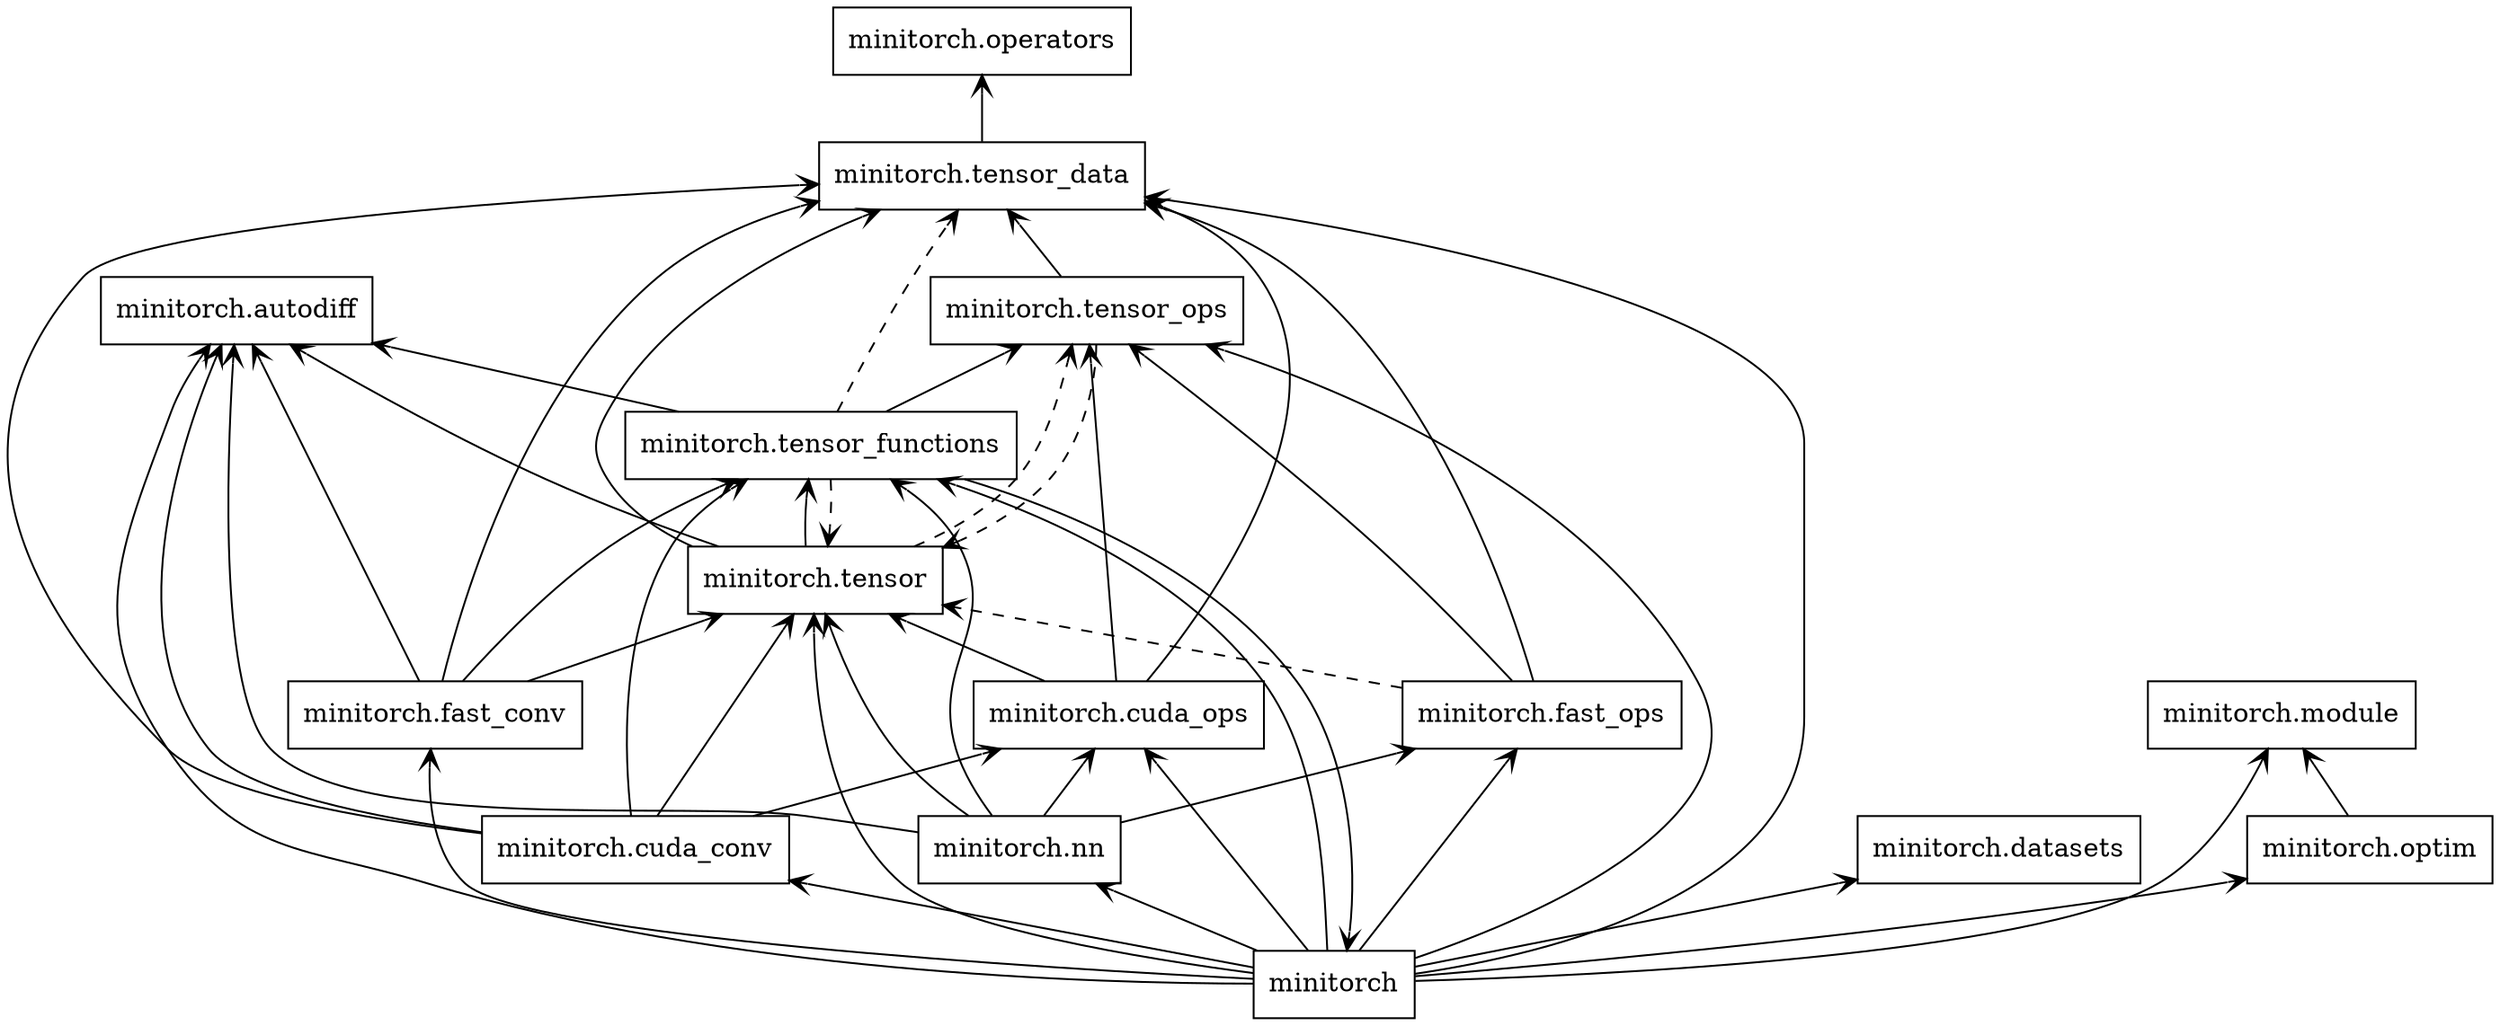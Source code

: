 digraph "packages" {
rankdir=BT
charset="utf-8"
"minitorch" [color="black", label=<minitorch>, shape="box", style="solid"];
"minitorch.autodiff" [color="black", label=<minitorch.autodiff>, shape="box", style="solid"];
"minitorch.cuda_conv" [color="black", label=<minitorch.cuda_conv>, shape="box", style="solid"];
"minitorch.cuda_ops" [color="black", label=<minitorch.cuda_ops>, shape="box", style="solid"];
"minitorch.datasets" [color="black", label=<minitorch.datasets>, shape="box", style="solid"];
"minitorch.fast_conv" [color="black", label=<minitorch.fast_conv>, shape="box", style="solid"];
"minitorch.fast_ops" [color="black", label=<minitorch.fast_ops>, shape="box", style="solid"];
"minitorch.module" [color="black", label=<minitorch.module>, shape="box", style="solid"];
"minitorch.nn" [color="black", label=<minitorch.nn>, shape="box", style="solid"];
"minitorch.operators" [color="black", label=<minitorch.operators>, shape="box", style="solid"];
"minitorch.optim" [color="black", label=<minitorch.optim>, shape="box", style="solid"];
"minitorch.tensor" [color="black", label=<minitorch.tensor>, shape="box", style="solid"];
"minitorch.tensor_data" [color="black", label=<minitorch.tensor_data>, shape="box", style="solid"];
"minitorch.tensor_functions" [color="black", label=<minitorch.tensor_functions>, shape="box", style="solid"];
"minitorch.tensor_ops" [color="black", label=<minitorch.tensor_ops>, shape="box", style="solid"];
"minitorch" -> "minitorch.autodiff" [arrowhead="open", arrowtail="none"];
"minitorch" -> "minitorch.cuda_conv" [arrowhead="open", arrowtail="none"];
"minitorch" -> "minitorch.cuda_ops" [arrowhead="open", arrowtail="none"];
"minitorch" -> "minitorch.datasets" [arrowhead="open", arrowtail="none"];
"minitorch" -> "minitorch.fast_conv" [arrowhead="open", arrowtail="none"];
"minitorch" -> "minitorch.fast_ops" [arrowhead="open", arrowtail="none"];
"minitorch" -> "minitorch.module" [arrowhead="open", arrowtail="none"];
"minitorch" -> "minitorch.nn" [arrowhead="open", arrowtail="none"];
"minitorch" -> "minitorch.optim" [arrowhead="open", arrowtail="none"];
"minitorch" -> "minitorch.tensor" [arrowhead="open", arrowtail="none"];
"minitorch" -> "minitorch.tensor_data" [arrowhead="open", arrowtail="none"];
"minitorch" -> "minitorch.tensor_functions" [arrowhead="open", arrowtail="none"];
"minitorch" -> "minitorch.tensor_ops" [arrowhead="open", arrowtail="none"];
"minitorch.cuda_conv" -> "minitorch.autodiff" [arrowhead="open", arrowtail="none"];
"minitorch.cuda_conv" -> "minitorch.cuda_ops" [arrowhead="open", arrowtail="none"];
"minitorch.cuda_conv" -> "minitorch.tensor" [arrowhead="open", arrowtail="none"];
"minitorch.cuda_conv" -> "minitorch.tensor_data" [arrowhead="open", arrowtail="none"];
"minitorch.cuda_conv" -> "minitorch.tensor_functions" [arrowhead="open", arrowtail="none"];
"minitorch.cuda_ops" -> "minitorch.tensor" [arrowhead="open", arrowtail="none"];
"minitorch.cuda_ops" -> "minitorch.tensor_data" [arrowhead="open", arrowtail="none"];
"minitorch.cuda_ops" -> "minitorch.tensor_ops" [arrowhead="open", arrowtail="none"];
"minitorch.fast_conv" -> "minitorch.autodiff" [arrowhead="open", arrowtail="none"];
"minitorch.fast_conv" -> "minitorch.tensor" [arrowhead="open", arrowtail="none"];
"minitorch.fast_conv" -> "minitorch.tensor_data" [arrowhead="open", arrowtail="none"];
"minitorch.fast_conv" -> "minitorch.tensor_functions" [arrowhead="open", arrowtail="none"];
"minitorch.fast_ops" -> "minitorch.tensor_data" [arrowhead="open", arrowtail="none"];
"minitorch.fast_ops" -> "minitorch.tensor_ops" [arrowhead="open", arrowtail="none"];
"minitorch.nn" -> "minitorch.autodiff" [arrowhead="open", arrowtail="none"];
"minitorch.nn" -> "minitorch.cuda_ops" [arrowhead="open", arrowtail="none"];
"minitorch.nn" -> "minitorch.fast_ops" [arrowhead="open", arrowtail="none"];
"minitorch.nn" -> "minitorch.tensor" [arrowhead="open", arrowtail="none"];
"minitorch.nn" -> "minitorch.tensor_functions" [arrowhead="open", arrowtail="none"];
"minitorch.optim" -> "minitorch.module" [arrowhead="open", arrowtail="none"];
"minitorch.tensor" -> "minitorch.autodiff" [arrowhead="open", arrowtail="none"];
"minitorch.tensor" -> "minitorch.tensor_data" [arrowhead="open", arrowtail="none"];
"minitorch.tensor" -> "minitorch.tensor_functions" [arrowhead="open", arrowtail="none"];
"minitorch.tensor_data" -> "minitorch.operators" [arrowhead="open", arrowtail="none"];
"minitorch.tensor_functions" -> "minitorch" [arrowhead="open", arrowtail="none"];
"minitorch.tensor_functions" -> "minitorch.autodiff" [arrowhead="open", arrowtail="none"];
"minitorch.tensor_functions" -> "minitorch.tensor_ops" [arrowhead="open", arrowtail="none"];
"minitorch.tensor_ops" -> "minitorch.tensor_data" [arrowhead="open", arrowtail="none"];
"minitorch.fast_ops" -> "minitorch.tensor" [arrowhead="open", arrowtail="none", style="dashed"];
"minitorch.tensor" -> "minitorch.tensor_ops" [arrowhead="open", arrowtail="none", style="dashed"];
"minitorch.tensor_functions" -> "minitorch.tensor" [arrowhead="open", arrowtail="none", style="dashed"];
"minitorch.tensor_functions" -> "minitorch.tensor_data" [arrowhead="open", arrowtail="none", style="dashed"];
"minitorch.tensor_ops" -> "minitorch.tensor" [arrowhead="open", arrowtail="none", style="dashed"];
}

